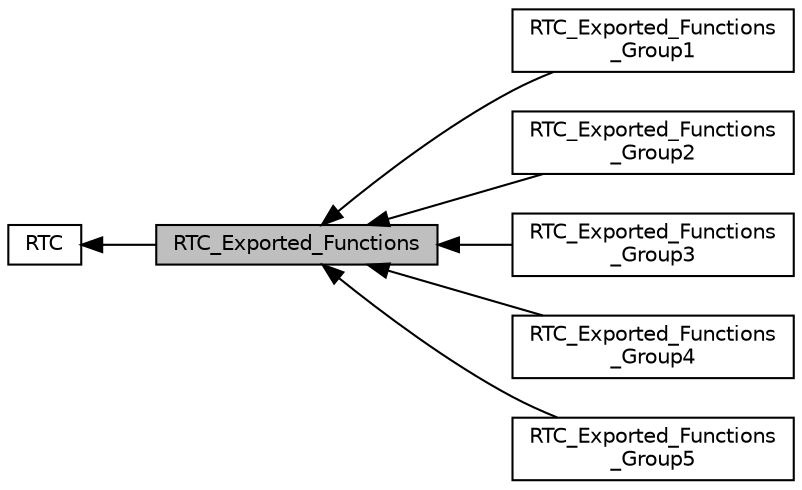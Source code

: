 digraph "RTC_Exported_Functions"
{
  edge [fontname="Helvetica",fontsize="10",labelfontname="Helvetica",labelfontsize="10"];
  node [fontname="Helvetica",fontsize="10",shape=record];
  rankdir=LR;
  Node1 [label="RTC",height=0.2,width=0.4,color="black", fillcolor="white", style="filled",URL="$group___r_t_c.html",tooltip="RTC HAL module driver. "];
  Node0 [label="RTC_Exported_Functions",height=0.2,width=0.4,color="black", fillcolor="grey75", style="filled", fontcolor="black"];
  Node2 [label="RTC_Exported_Functions\l_Group1",height=0.2,width=0.4,color="black", fillcolor="white", style="filled",URL="$group___r_t_c___exported___functions___group1.html"];
  Node3 [label="RTC_Exported_Functions\l_Group2",height=0.2,width=0.4,color="black", fillcolor="white", style="filled",URL="$group___r_t_c___exported___functions___group2.html"];
  Node4 [label="RTC_Exported_Functions\l_Group3",height=0.2,width=0.4,color="black", fillcolor="white", style="filled",URL="$group___r_t_c___exported___functions___group3.html"];
  Node5 [label="RTC_Exported_Functions\l_Group4",height=0.2,width=0.4,color="black", fillcolor="white", style="filled",URL="$group___r_t_c___exported___functions___group4.html"];
  Node6 [label="RTC_Exported_Functions\l_Group5",height=0.2,width=0.4,color="black", fillcolor="white", style="filled",URL="$group___r_t_c___exported___functions___group5.html"];
  Node1->Node0 [shape=plaintext, dir="back", style="solid"];
  Node0->Node2 [shape=plaintext, dir="back", style="solid"];
  Node0->Node3 [shape=plaintext, dir="back", style="solid"];
  Node0->Node4 [shape=plaintext, dir="back", style="solid"];
  Node0->Node5 [shape=plaintext, dir="back", style="solid"];
  Node0->Node6 [shape=plaintext, dir="back", style="solid"];
}
